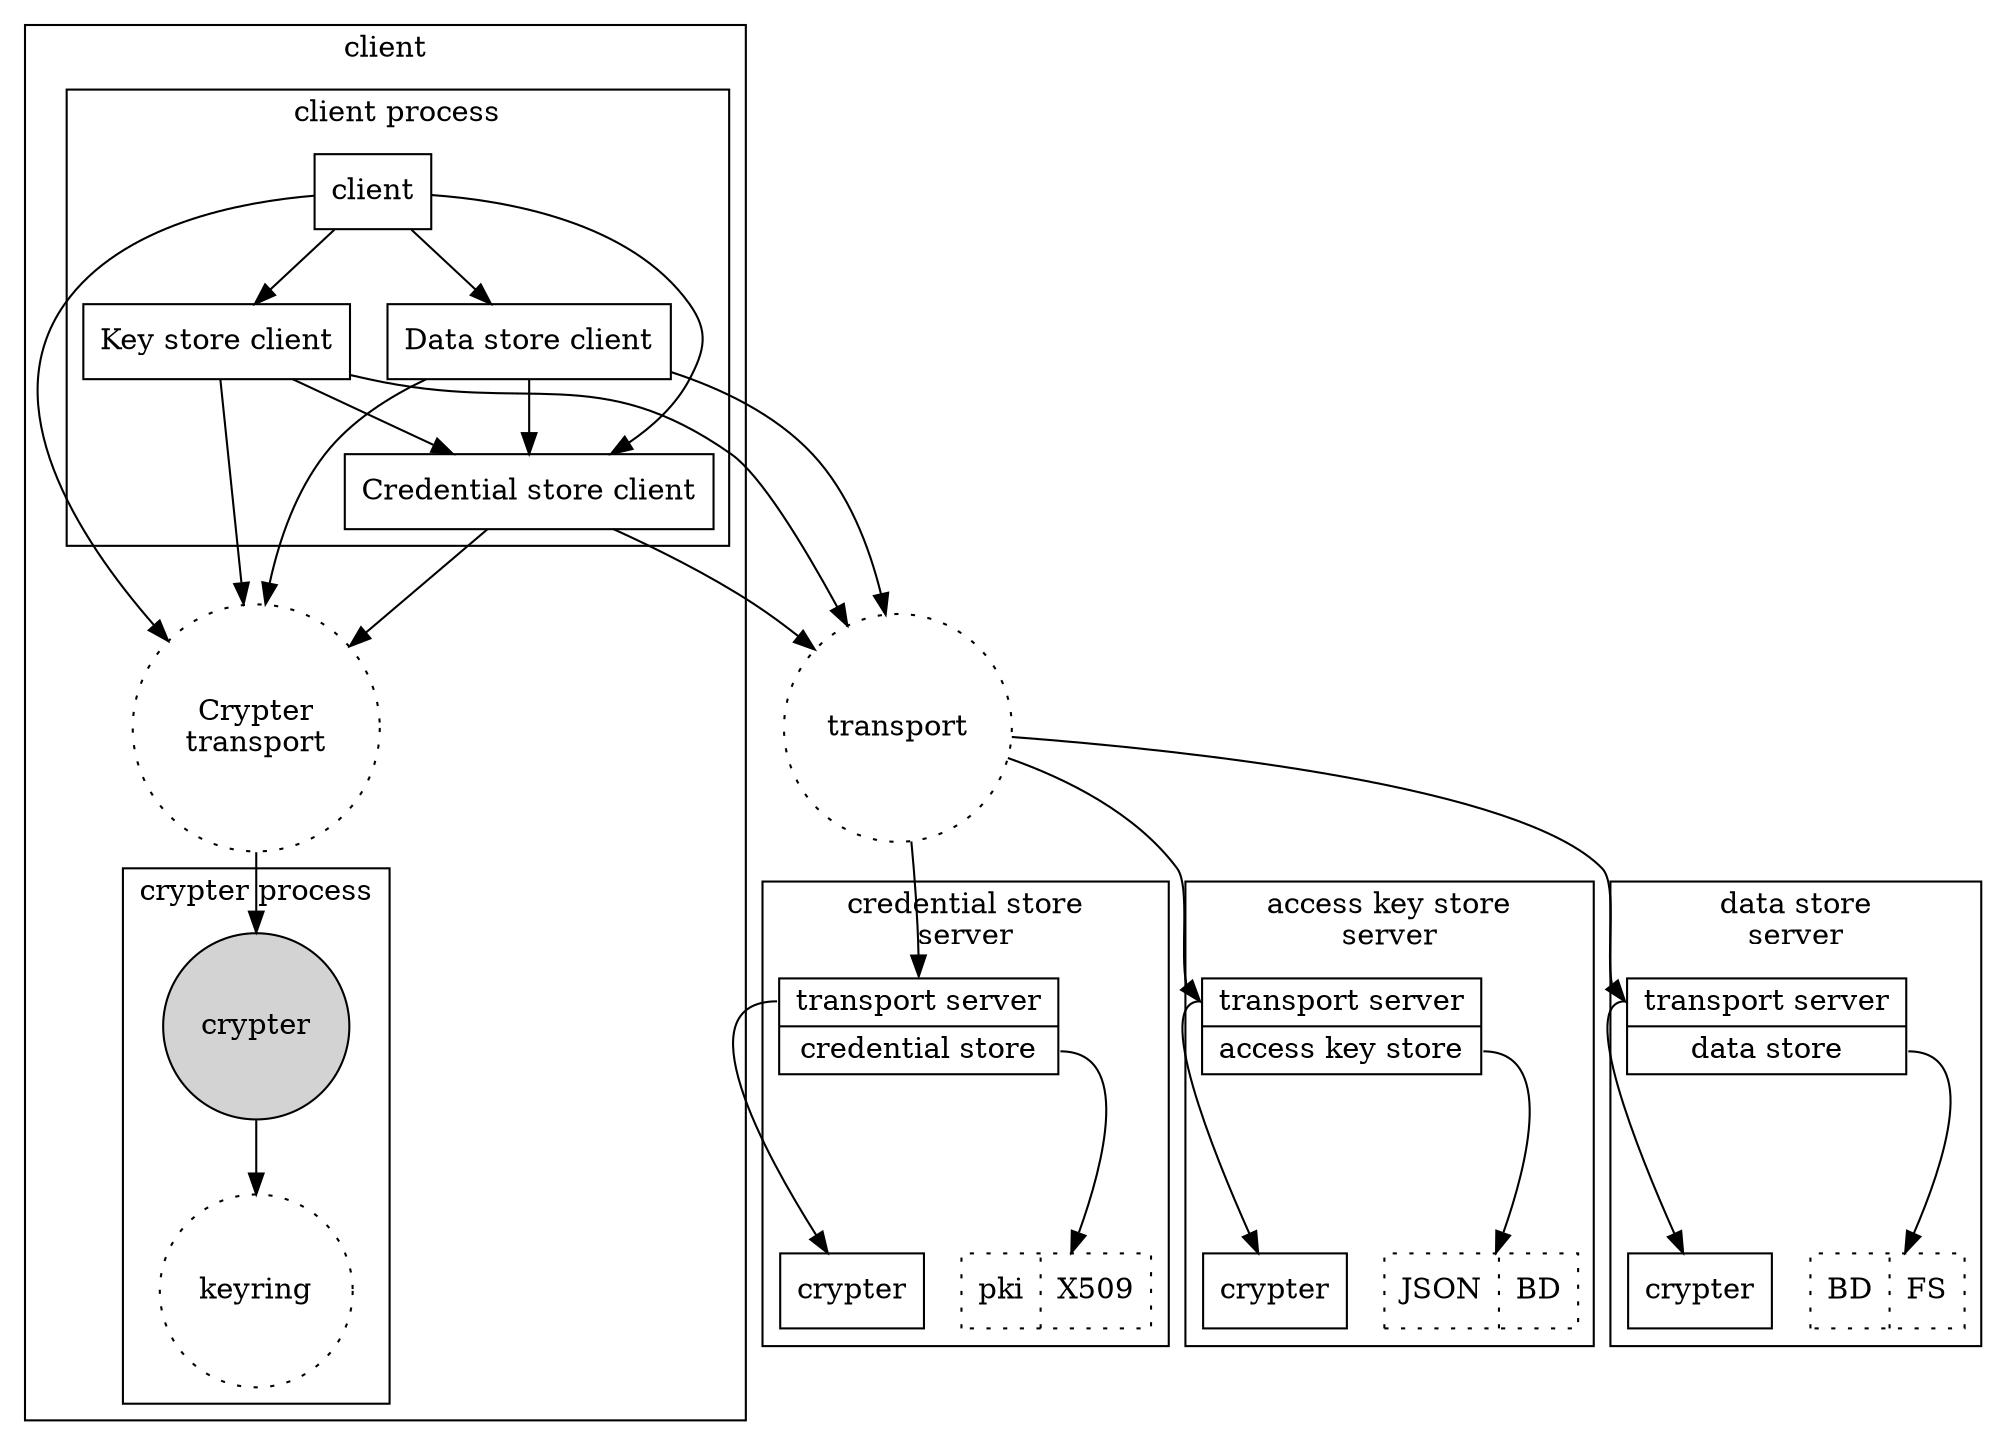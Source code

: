 digraph hermes_core{
    node [shape=box];

    subgraph cluster_0 {
	subgraph cluster_2 {
	    label="crypter process";
	    crypter [shape=circle, style=filled];
	    private_key_store [shape=circle, style=dotted, label="keyring"]
	}
	subgraph cluster_3{
	    label="client process";
	    client;
            credential_store_client [label="Credential store client"];
    	    access_keys_store_client [label="Key store client"];
    	    data_store_client [label="Data store client"];
	}
    	crypter_transport [shape=circle, style=dotted, label="Crypter\ntransport"];

	client -> crypter_transport -> crypter -> private_key_store;
	client -> credential_store_client -> crypter_transport;
        client -> access_keys_store_client -> crypter_transport;
        client -> data_store_client -> crypter_transport;

        access_keys_store_client -> credential_store_client;
        data_store_client -> credential_store_client;
	label="client";
    }

    transport [shape=circle, style=dotted];

    subgraph cluster_1 {
	label="credential store\nserver";
	credential_store [shape=record, label="{<t> transport server | <s> credential store}"];
	db1 [shape=record, style=dotted, label="pki|X509"];
	credential_store_crypter [label="crypter"];
	credential_store:t -> credential_store_crypter;
	credential_store:s -> db1;
    }
    
    subgraph cluster_4 {
	label="access key store\nserver";
        db2 [shape=record, style=dotted, label="JSON|BD"];
	access_key_store [shape=record, label="{<t> transport server | <s> access key store}"];
	access_key_store_crypter [label="crypter"];
	access_key_store:s -> db2;
	access_key_store:t -> access_key_store_crypter;
    }

    subgraph cluster_5 {
	label="data store\nserver";
        db3 [shape=record, style=dotted, label="BD|FS"];
	data_store [shape=record, label="{<t> transport server | <s> data store}"];
	data_store_crypter [label="crypter"];
	data_store:s -> db3;
	data_store:t -> data_store_crypter;
    }

        credential_store_client -> transport;
	access_keys_store_client -> transport;
	data_store_client -> transport;

        transport -> credential_store:t;
	transport -> access_key_store:t;
	transport -> data_store:t;

}
